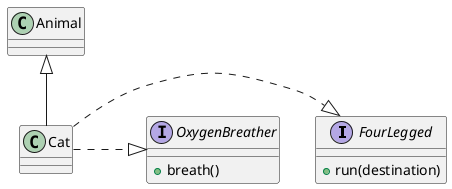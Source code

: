 @startuml
interface FourLegged {
	+ run(destination)
}


interface OxygenBreather {
	+ breath()
}


class Animal
CLASS Cat


Animal <|-- Cat
Cat .right.|> FourLegged
Cat .right.|> OxygenBreather: "           "
@enduml